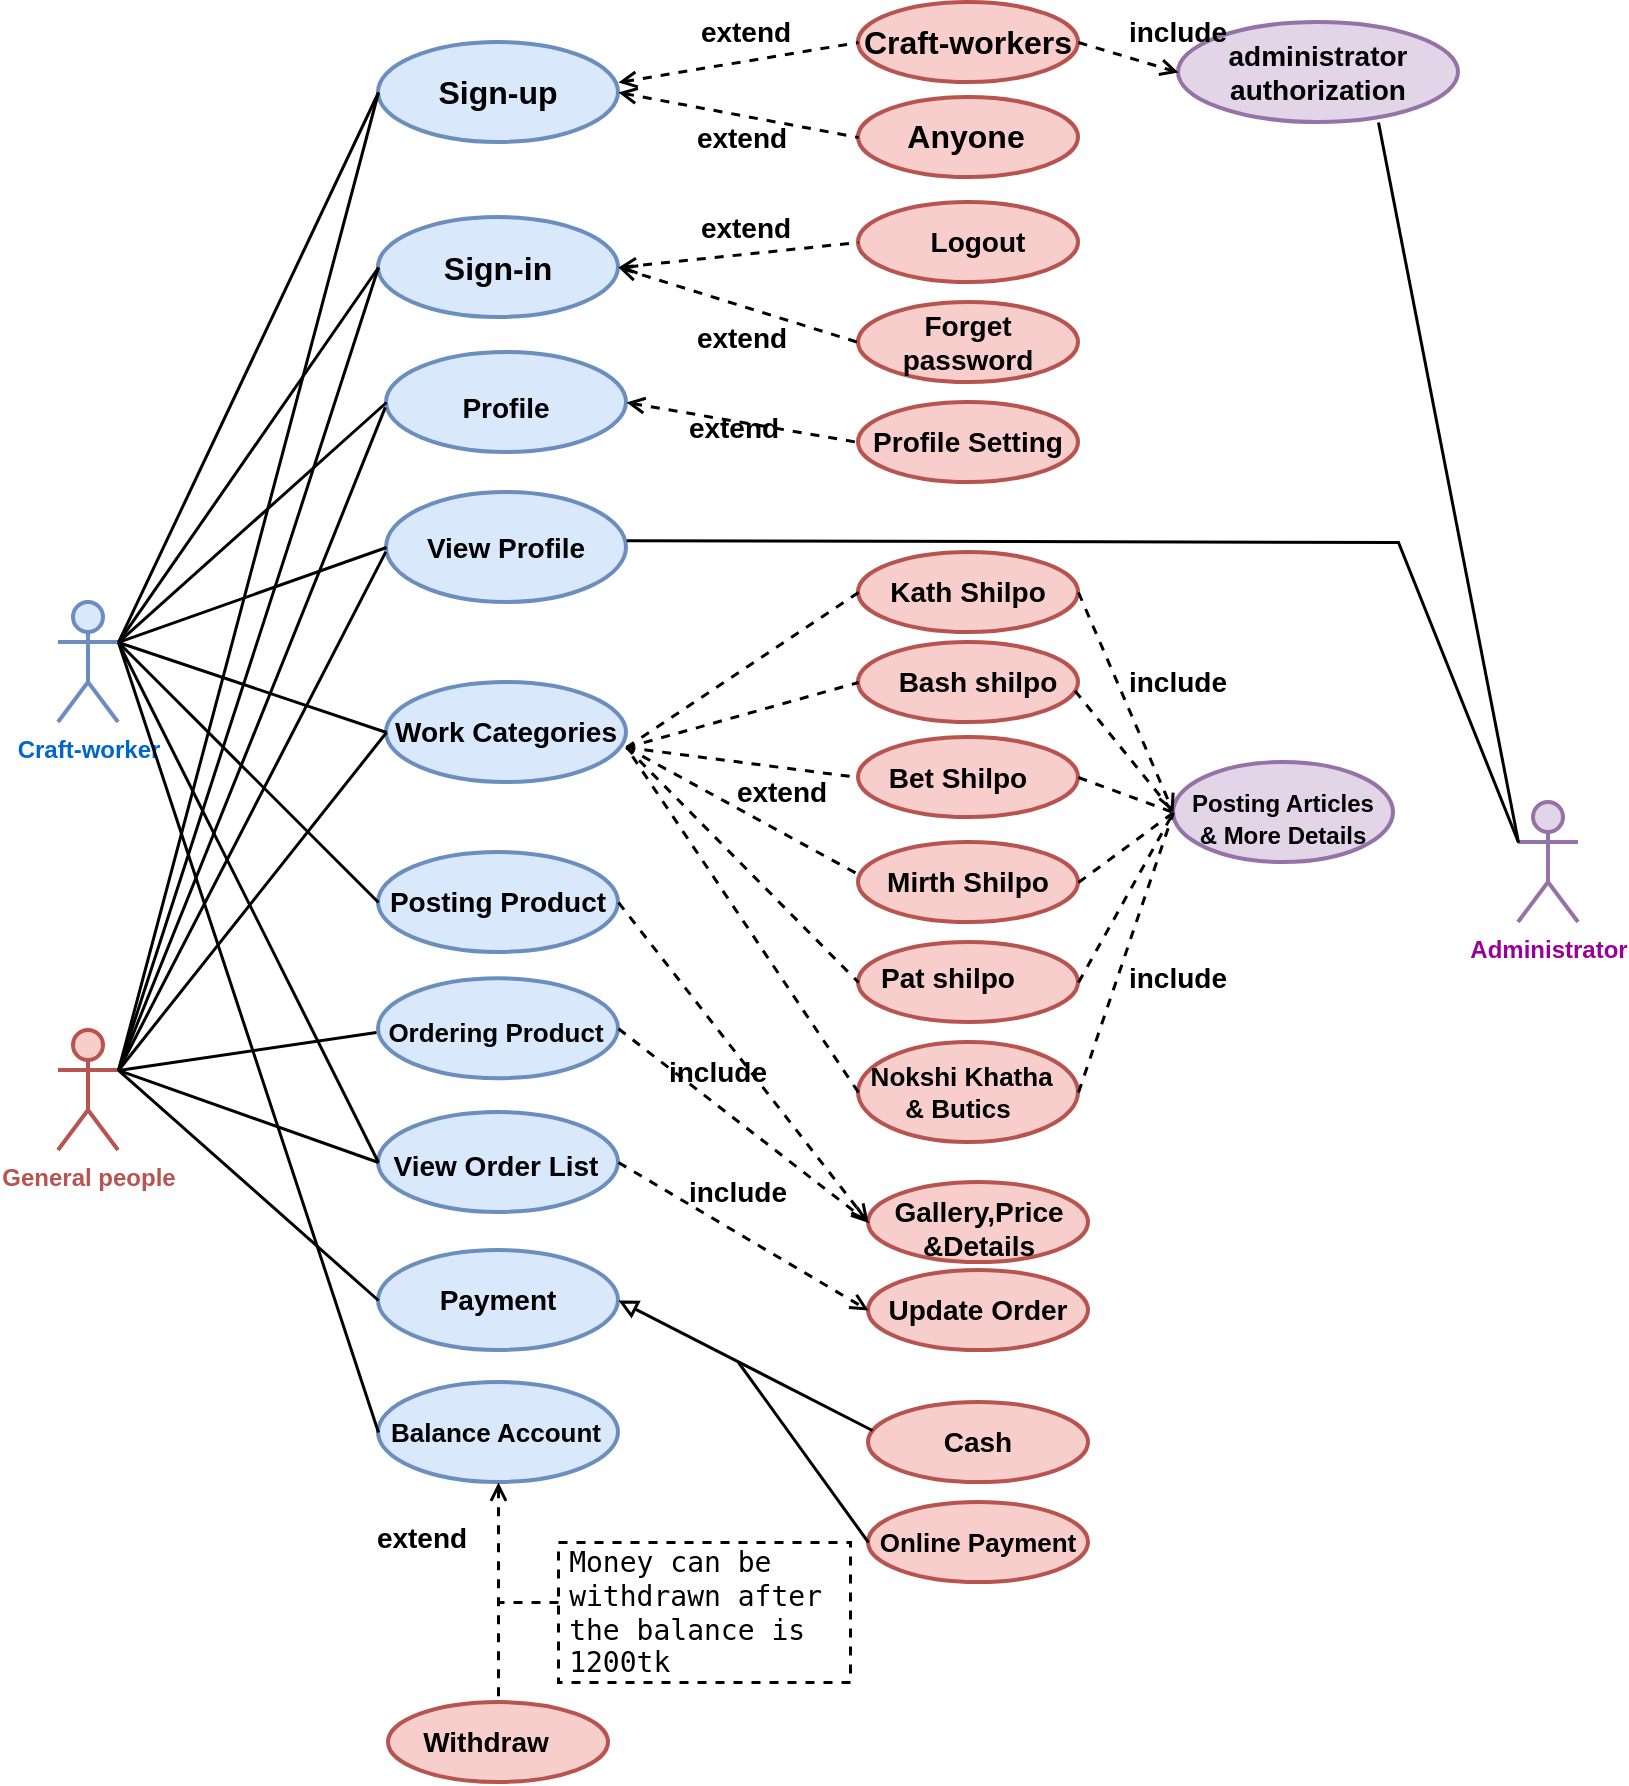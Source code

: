 <mxfile version="17.2.4" type="github">
  <diagram id="C1SeUNUOKZPyod-TcnNW" name="Page-1">
    <mxGraphModel dx="864" dy="523" grid="1" gridSize="10" guides="1" tooltips="1" connect="1" arrows="1" fold="1" page="1" pageScale="1" pageWidth="827" pageHeight="1169" math="0" shadow="0">
      <root>
        <mxCell id="0" />
        <mxCell id="1" parent="0" />
        <mxCell id="6IoVu-vz7xidwQ04EuJD-1" value="&lt;font color=&quot;#0066CC&quot;&gt;&lt;b&gt;Craft-worker&lt;/b&gt;&lt;/font&gt;" style="shape=umlActor;verticalLabelPosition=bottom;verticalAlign=top;html=1;outlineConnect=0;fillColor=#dae8fc;strokeColor=#6c8ebf;strokeWidth=2;" parent="1" vertex="1">
          <mxGeometry x="40" y="340" width="30" height="60" as="geometry" />
        </mxCell>
        <mxCell id="6IoVu-vz7xidwQ04EuJD-2" value="&lt;font color=&quot;#B85450&quot;&gt;&lt;b&gt;General people&lt;/b&gt;&lt;/font&gt;" style="shape=umlActor;verticalLabelPosition=bottom;verticalAlign=top;html=1;outlineConnect=0;fillColor=#f8cecc;strokeColor=#B85450;strokeWidth=2;" parent="1" vertex="1">
          <mxGeometry x="40" y="554" width="30" height="60" as="geometry" />
        </mxCell>
        <mxCell id="6IoVu-vz7xidwQ04EuJD-3" value="&lt;font color=&quot;#990099&quot;&gt;&lt;b&gt;Administrator&lt;/b&gt;&lt;/font&gt;" style="shape=umlActor;verticalLabelPosition=bottom;verticalAlign=top;html=1;outlineConnect=0;fillColor=#e1d5e7;strokeColor=#9673a6;strokeWidth=2;" parent="1" vertex="1">
          <mxGeometry x="770" y="440" width="30" height="60" as="geometry" />
        </mxCell>
        <mxCell id="21wXZtojkiIjRj_W1PwF-1" value="" style="ellipse;whiteSpace=wrap;html=1;fillColor=#dae8fc;strokeColor=#6c8ebf;strokeWidth=2;" parent="1" vertex="1">
          <mxGeometry x="200" y="60" width="120" height="50" as="geometry" />
        </mxCell>
        <mxCell id="21wXZtojkiIjRj_W1PwF-2" value="" style="ellipse;whiteSpace=wrap;html=1;fillColor=#dae8fc;strokeColor=#6c8ebf;strokeWidth=2;" parent="1" vertex="1">
          <mxGeometry x="200" y="147.5" width="120" height="50" as="geometry" />
        </mxCell>
        <mxCell id="21wXZtojkiIjRj_W1PwF-3" value="" style="ellipse;whiteSpace=wrap;html=1;fillColor=#dae8fc;strokeColor=#6c8ebf;strokeWidth=2;" parent="1" vertex="1">
          <mxGeometry x="204" y="215" width="120" height="50" as="geometry" />
        </mxCell>
        <mxCell id="21wXZtojkiIjRj_W1PwF-4" value="" style="ellipse;whiteSpace=wrap;html=1;fillColor=#dae8fc;strokeColor=#6c8ebf;strokeWidth=2;" parent="1" vertex="1">
          <mxGeometry x="204" y="285" width="120" height="55" as="geometry" />
        </mxCell>
        <mxCell id="21wXZtojkiIjRj_W1PwF-5" value="" style="ellipse;whiteSpace=wrap;html=1;fillColor=#dae8fc;strokeColor=#6c8ebf;strokeWidth=2;" parent="1" vertex="1">
          <mxGeometry x="204" y="380" width="120" height="50" as="geometry" />
        </mxCell>
        <mxCell id="grchjJS3_pt_iHH_Tu_R-5" value="&lt;span style=&quot;font-size: 12pt ; font-family: &amp;#34;arial&amp;#34; ; color: rgb(0 , 0 , 0) ; background-color: transparent ; font-weight: 700 ; font-style: normal ; font-variant: normal ; text-decoration: none ; vertical-align: baseline&quot; id=&quot;docs-internal-guid-d9a8eea8-7fff-026f-fb4f-d4f9bcb1c07e&quot;&gt;Sign-up&lt;/span&gt;" style="text;html=1;strokeColor=none;fillColor=none;align=center;verticalAlign=middle;whiteSpace=wrap;rounded=0;fontColor=#B85450;" parent="1" vertex="1">
          <mxGeometry x="220" y="75" width="80" height="20" as="geometry" />
        </mxCell>
        <mxCell id="grchjJS3_pt_iHH_Tu_R-6" value="" style="ellipse;whiteSpace=wrap;html=1;strokeColor=#b85450;strokeWidth=2;fillColor=#f8cecc;" parent="1" vertex="1">
          <mxGeometry x="440" y="40" width="110" height="40" as="geometry" />
        </mxCell>
        <mxCell id="grchjJS3_pt_iHH_Tu_R-7" value="" style="ellipse;whiteSpace=wrap;html=1;strokeColor=#b85450;strokeWidth=2;fillColor=#f8cecc;" parent="1" vertex="1">
          <mxGeometry x="440" y="87.5" width="110" height="40" as="geometry" />
        </mxCell>
        <mxCell id="grchjJS3_pt_iHH_Tu_R-8" value="&lt;span style=&quot;font-size: 12pt ; font-family: &amp;#34;arial&amp;#34; ; color: rgb(0 , 0 , 0) ; background-color: transparent ; font-weight: 700 ; font-style: normal ; font-variant: normal ; text-decoration: none ; vertical-align: baseline&quot; id=&quot;docs-internal-guid-ee5e7e48-7fff-0333-686c-282adb7aed8b&quot;&gt;Craft-workers&lt;/span&gt;" style="text;html=1;strokeColor=none;fillColor=none;align=center;verticalAlign=middle;whiteSpace=wrap;rounded=0;fontColor=#B85450;" parent="1" vertex="1">
          <mxGeometry x="440" y="50" width="110" height="20" as="geometry" />
        </mxCell>
        <mxCell id="grchjJS3_pt_iHH_Tu_R-9" value="&lt;p dir=&quot;ltr&quot; style=&quot;line-height: 1.38 ; margin-left: 36pt ; margin-top: 0pt ; margin-bottom: 0pt&quot; id=&quot;docs-internal-guid-f657e5cc-7fff-a9fc-151d-04bddcebe516&quot;&gt;&lt;span style=&quot;font-size: 12pt ; font-family: &amp;#34;arial&amp;#34; ; color: rgb(0 , 0 , 0) ; background-color: transparent ; font-weight: 700 ; font-style: normal ; font-variant: normal ; text-decoration: none ; vertical-align: baseline&quot;&gt;Anyone&lt;/span&gt;&lt;/p&gt;" style="text;html=1;strokeColor=none;fillColor=none;align=center;verticalAlign=middle;whiteSpace=wrap;rounded=0;fontColor=#B85450;" parent="1" vertex="1">
          <mxGeometry x="440" y="92.5" width="60" height="30" as="geometry" />
        </mxCell>
        <mxCell id="grchjJS3_pt_iHH_Tu_R-10" value="" style="endArrow=none;dashed=1;html=1;rounded=0;fontColor=#B85450;entryX=0;entryY=0.5;entryDx=0;entryDy=0;strokeWidth=1.5;startArrow=open;startFill=0;" parent="1" target="grchjJS3_pt_iHH_Tu_R-8" edge="1">
          <mxGeometry width="50" height="50" relative="1" as="geometry">
            <mxPoint x="320" y="80" as="sourcePoint" />
            <mxPoint x="370" y="30" as="targetPoint" />
          </mxGeometry>
        </mxCell>
        <mxCell id="grchjJS3_pt_iHH_Tu_R-11" value="" style="endArrow=none;dashed=1;html=1;rounded=0;fontColor=#B85450;exitX=1;exitY=0.5;exitDx=0;exitDy=0;strokeWidth=1.5;entryX=0;entryY=0.5;entryDx=0;entryDy=0;startArrow=open;startFill=0;" parent="1" source="21wXZtojkiIjRj_W1PwF-1" target="grchjJS3_pt_iHH_Tu_R-9" edge="1">
          <mxGeometry width="50" height="50" relative="1" as="geometry">
            <mxPoint x="440" y="160" as="sourcePoint" />
            <mxPoint x="490" y="110" as="targetPoint" />
          </mxGeometry>
        </mxCell>
        <mxCell id="grchjJS3_pt_iHH_Tu_R-12" value="" style="ellipse;whiteSpace=wrap;html=1;strokeColor=#9673a6;strokeWidth=2;fillColor=#e1d5e7;" parent="1" vertex="1">
          <mxGeometry x="600" y="50" width="140" height="50" as="geometry" />
        </mxCell>
        <mxCell id="grchjJS3_pt_iHH_Tu_R-14" value="" style="endArrow=open;dashed=1;html=1;rounded=0;fontColor=#B85450;strokeWidth=1.5;entryX=0;entryY=0.5;entryDx=0;entryDy=0;exitX=1;exitY=0.5;exitDx=0;exitDy=0;endFill=0;" parent="1" source="grchjJS3_pt_iHH_Tu_R-8" target="grchjJS3_pt_iHH_Tu_R-12" edge="1">
          <mxGeometry width="50" height="50" relative="1" as="geometry">
            <mxPoint x="470" y="310" as="sourcePoint" />
            <mxPoint x="520" y="260" as="targetPoint" />
          </mxGeometry>
        </mxCell>
        <mxCell id="grchjJS3_pt_iHH_Tu_R-15" value="&lt;font size=&quot;1&quot;&gt;&lt;b style=&quot;font-size: 14px&quot;&gt;extend&lt;/b&gt;&lt;/font&gt;" style="text;html=1;align=center;verticalAlign=middle;whiteSpace=wrap;rounded=0;" parent="1" vertex="1">
          <mxGeometry x="354" y="40" width="60" height="30" as="geometry" />
        </mxCell>
        <mxCell id="grchjJS3_pt_iHH_Tu_R-16" value="&lt;font size=&quot;1&quot;&gt;&lt;b style=&quot;font-size: 14px&quot;&gt;extend&lt;/b&gt;&lt;/font&gt;" style="text;html=1;align=center;verticalAlign=middle;whiteSpace=wrap;rounded=0;" parent="1" vertex="1">
          <mxGeometry x="350" y="95" width="64" height="25" as="geometry" />
        </mxCell>
        <mxCell id="grchjJS3_pt_iHH_Tu_R-17" value="&lt;b&gt;administrator authorization&lt;/b&gt;" style="text;html=1;strokeColor=none;fillColor=none;align=center;verticalAlign=middle;whiteSpace=wrap;rounded=0;fontSize=14;fontColor=#000000;" parent="1" vertex="1">
          <mxGeometry x="610" y="50" width="120" height="50" as="geometry" />
        </mxCell>
        <mxCell id="grchjJS3_pt_iHH_Tu_R-18" value="" style="ellipse;whiteSpace=wrap;html=1;strokeColor=#b85450;strokeWidth=2;fillColor=#f8cecc;" parent="1" vertex="1">
          <mxGeometry x="440" y="140" width="110" height="40" as="geometry" />
        </mxCell>
        <mxCell id="grchjJS3_pt_iHH_Tu_R-19" value="" style="ellipse;whiteSpace=wrap;html=1;strokeColor=#b85450;strokeWidth=2;fillColor=#f8cecc;" parent="1" vertex="1">
          <mxGeometry x="440" y="190" width="110" height="40" as="geometry" />
        </mxCell>
        <mxCell id="grchjJS3_pt_iHH_Tu_R-20" value="" style="endArrow=none;dashed=1;html=1;rounded=0;fontSize=14;fontColor=#000000;strokeWidth=1.5;entryX=0;entryY=0.5;entryDx=0;entryDy=0;exitX=1;exitY=0.5;exitDx=0;exitDy=0;startArrow=open;startFill=0;" parent="1" source="21wXZtojkiIjRj_W1PwF-2" target="grchjJS3_pt_iHH_Tu_R-18" edge="1">
          <mxGeometry width="50" height="50" relative="1" as="geometry">
            <mxPoint x="460" y="300" as="sourcePoint" />
            <mxPoint x="510" y="250" as="targetPoint" />
          </mxGeometry>
        </mxCell>
        <mxCell id="grchjJS3_pt_iHH_Tu_R-21" value="" style="endArrow=none;dashed=1;html=1;rounded=0;fontSize=14;fontColor=#000000;strokeWidth=1.5;entryX=0;entryY=0.5;entryDx=0;entryDy=0;exitX=1;exitY=0.5;exitDx=0;exitDy=0;startArrow=open;startFill=0;" parent="1" source="21wXZtojkiIjRj_W1PwF-2" target="grchjJS3_pt_iHH_Tu_R-19" edge="1">
          <mxGeometry width="50" height="50" relative="1" as="geometry">
            <mxPoint x="460" y="300" as="sourcePoint" />
            <mxPoint x="510" y="250" as="targetPoint" />
          </mxGeometry>
        </mxCell>
        <mxCell id="grchjJS3_pt_iHH_Tu_R-22" value="&lt;font size=&quot;1&quot;&gt;&lt;b style=&quot;font-size: 14px&quot;&gt;extend&lt;/b&gt;&lt;/font&gt;" style="text;html=1;align=center;verticalAlign=middle;whiteSpace=wrap;rounded=0;" parent="1" vertex="1">
          <mxGeometry x="370" y="422.5" width="64" height="25" as="geometry" />
        </mxCell>
        <mxCell id="grchjJS3_pt_iHH_Tu_R-24" value="&lt;b&gt;Logout&lt;/b&gt;" style="text;html=1;strokeColor=none;fillColor=none;align=center;verticalAlign=middle;whiteSpace=wrap;rounded=0;fontSize=14;fontColor=#000000;" parent="1" vertex="1">
          <mxGeometry x="470" y="145" width="60" height="30" as="geometry" />
        </mxCell>
        <mxCell id="grchjJS3_pt_iHH_Tu_R-25" value="&lt;b&gt;Forget password&lt;/b&gt;" style="text;html=1;strokeColor=none;fillColor=none;align=center;verticalAlign=middle;whiteSpace=wrap;rounded=0;fontSize=14;fontColor=#000000;" parent="1" vertex="1">
          <mxGeometry x="465" y="195" width="60" height="30" as="geometry" />
        </mxCell>
        <mxCell id="grchjJS3_pt_iHH_Tu_R-28" value="&lt;div&gt;&lt;span style=&quot;font-size: 12pt ; font-family: &amp;#34;arial&amp;#34; ; color: rgb(0 , 0 , 0) ; background-color: transparent ; font-weight: 700 ; font-style: normal ; font-variant: normal ; text-decoration: none ; vertical-align: baseline&quot; id=&quot;docs-internal-guid-d9a8eea8-7fff-026f-fb4f-d4f9bcb1c07e&quot;&gt;Sign-in&lt;/span&gt;&lt;/div&gt;" style="text;html=1;strokeColor=none;fillColor=none;align=center;verticalAlign=middle;whiteSpace=wrap;rounded=0;fontColor=#B85450;" parent="1" vertex="1">
          <mxGeometry x="220" y="162.5" width="80" height="20" as="geometry" />
        </mxCell>
        <mxCell id="grchjJS3_pt_iHH_Tu_R-29" value="&lt;b&gt;include&lt;/b&gt;" style="text;html=1;strokeColor=none;fillColor=none;align=center;verticalAlign=middle;whiteSpace=wrap;rounded=0;fontSize=14;fontColor=#000000;" parent="1" vertex="1">
          <mxGeometry x="570" y="40" width="60" height="30" as="geometry" />
        </mxCell>
        <mxCell id="grchjJS3_pt_iHH_Tu_R-34" value="&lt;b&gt;Profile&lt;/b&gt;" style="text;html=1;strokeColor=none;fillColor=none;align=center;verticalAlign=middle;whiteSpace=wrap;rounded=0;fontSize=14;fontColor=#000000;" parent="1" vertex="1">
          <mxGeometry x="234" y="227.5" width="60" height="30" as="geometry" />
        </mxCell>
        <mxCell id="grchjJS3_pt_iHH_Tu_R-35" value="" style="ellipse;whiteSpace=wrap;html=1;strokeColor=#b85450;strokeWidth=2;fillColor=#f8cecc;" parent="1" vertex="1">
          <mxGeometry x="440" y="240" width="110" height="40" as="geometry" />
        </mxCell>
        <mxCell id="grchjJS3_pt_iHH_Tu_R-36" value="" style="endArrow=none;dashed=1;html=1;rounded=0;fontSize=14;fontColor=#000000;strokeWidth=1.5;entryX=0;entryY=0.5;entryDx=0;entryDy=0;exitX=1;exitY=0.5;exitDx=0;exitDy=0;startArrow=open;startFill=0;" parent="1" source="21wXZtojkiIjRj_W1PwF-3" target="grchjJS3_pt_iHH_Tu_R-35" edge="1">
          <mxGeometry width="50" height="50" relative="1" as="geometry">
            <mxPoint x="210" y="150" as="sourcePoint" />
            <mxPoint x="260" y="100" as="targetPoint" />
          </mxGeometry>
        </mxCell>
        <mxCell id="grchjJS3_pt_iHH_Tu_R-37" value="&lt;b&gt;Profile Setting&lt;/b&gt;" style="text;html=1;strokeColor=none;fillColor=none;align=center;verticalAlign=middle;whiteSpace=wrap;rounded=0;fontSize=14;fontColor=#000000;" parent="1" vertex="1">
          <mxGeometry x="445" y="245" width="100" height="30" as="geometry" />
        </mxCell>
        <mxCell id="grchjJS3_pt_iHH_Tu_R-38" value="&lt;font size=&quot;1&quot;&gt;&lt;b style=&quot;font-size: 14px&quot;&gt;extend&lt;/b&gt;&lt;/font&gt;" style="text;html=1;align=center;verticalAlign=middle;whiteSpace=wrap;rounded=0;" parent="1" vertex="1">
          <mxGeometry x="346" y="240" width="64" height="25" as="geometry" />
        </mxCell>
        <mxCell id="grchjJS3_pt_iHH_Tu_R-44" value="&lt;b&gt;View Profile&lt;/b&gt;" style="text;html=1;strokeColor=none;fillColor=none;align=center;verticalAlign=middle;whiteSpace=wrap;rounded=0;fontSize=14;fontColor=#000000;" parent="1" vertex="1">
          <mxGeometry x="209" y="302.5" width="110" height="20" as="geometry" />
        </mxCell>
        <mxCell id="grchjJS3_pt_iHH_Tu_R-48" value="&lt;b&gt;Work &lt;span style=&quot;font-family: &amp;#34;arial&amp;#34; ; color: rgb(0 , 0 , 0) ; background-color: transparent ; font-style: normal ; font-variant: normal ; text-decoration: none ; vertical-align: baseline&quot; id=&quot;docs-internal-guid-b7d664e6-7fff-4944-9143-4917c589e76c&quot;&gt;Categories&lt;/span&gt;&lt;/b&gt;" style="text;html=1;strokeColor=none;fillColor=none;align=center;verticalAlign=middle;whiteSpace=wrap;rounded=0;fontSize=14;fontColor=#000000;" parent="1" vertex="1">
          <mxGeometry x="204" y="390" width="120" height="30" as="geometry" />
        </mxCell>
        <mxCell id="grchjJS3_pt_iHH_Tu_R-51" value="" style="ellipse;whiteSpace=wrap;html=1;strokeColor=#b85450;strokeWidth=2;fillColor=#f8cecc;" parent="1" vertex="1">
          <mxGeometry x="440" y="360" width="110" height="40" as="geometry" />
        </mxCell>
        <mxCell id="grchjJS3_pt_iHH_Tu_R-52" value="" style="ellipse;whiteSpace=wrap;html=1;strokeColor=#b85450;strokeWidth=2;fillColor=#f8cecc;" parent="1" vertex="1">
          <mxGeometry x="440" y="315" width="110" height="40" as="geometry" />
        </mxCell>
        <mxCell id="grchjJS3_pt_iHH_Tu_R-54" value="" style="ellipse;whiteSpace=wrap;html=1;strokeColor=#b85450;strokeWidth=2;fillColor=#f8cecc;" parent="1" vertex="1">
          <mxGeometry x="440" y="407.5" width="110" height="40" as="geometry" />
        </mxCell>
        <mxCell id="grchjJS3_pt_iHH_Tu_R-55" value="" style="ellipse;whiteSpace=wrap;html=1;strokeColor=#b85450;strokeWidth=2;fillColor=#f8cecc;" parent="1" vertex="1">
          <mxGeometry x="440" y="460" width="110" height="40" as="geometry" />
        </mxCell>
        <mxCell id="grchjJS3_pt_iHH_Tu_R-56" value="" style="ellipse;whiteSpace=wrap;html=1;strokeColor=#b85450;strokeWidth=2;fillColor=#f8cecc;" parent="1" vertex="1">
          <mxGeometry x="440" y="510" width="110" height="40" as="geometry" />
        </mxCell>
        <mxCell id="29DSbf79sJnoU8SOsV-l-2" value="" style="endArrow=none;dashed=1;html=1;rounded=0;entryX=0;entryY=0.5;entryDx=0;entryDy=0;exitX=1;exitY=0.75;exitDx=0;exitDy=0;strokeWidth=1.5;" parent="1" source="grchjJS3_pt_iHH_Tu_R-48" target="grchjJS3_pt_iHH_Tu_R-52" edge="1">
          <mxGeometry width="50" height="50" relative="1" as="geometry">
            <mxPoint x="340" y="560" as="sourcePoint" />
            <mxPoint x="390" y="510" as="targetPoint" />
          </mxGeometry>
        </mxCell>
        <mxCell id="29DSbf79sJnoU8SOsV-l-3" value="" style="endArrow=none;dashed=1;html=1;rounded=0;entryX=0;entryY=0.5;entryDx=0;entryDy=0;exitX=1;exitY=0.75;exitDx=0;exitDy=0;strokeWidth=1.5;" parent="1" source="grchjJS3_pt_iHH_Tu_R-48" target="grchjJS3_pt_iHH_Tu_R-51" edge="1">
          <mxGeometry width="50" height="50" relative="1" as="geometry">
            <mxPoint x="340" y="560" as="sourcePoint" />
            <mxPoint x="390" y="510" as="targetPoint" />
          </mxGeometry>
        </mxCell>
        <mxCell id="29DSbf79sJnoU8SOsV-l-4" value="" style="endArrow=none;dashed=1;html=1;rounded=0;entryX=0;entryY=0.5;entryDx=0;entryDy=0;exitX=1;exitY=0.75;exitDx=0;exitDy=0;strokeWidth=1.5;" parent="1" source="grchjJS3_pt_iHH_Tu_R-48" target="grchjJS3_pt_iHH_Tu_R-54" edge="1">
          <mxGeometry width="50" height="50" relative="1" as="geometry">
            <mxPoint x="320" y="430" as="sourcePoint" />
            <mxPoint x="390" y="510" as="targetPoint" />
          </mxGeometry>
        </mxCell>
        <mxCell id="29DSbf79sJnoU8SOsV-l-5" value="" style="endArrow=none;dashed=1;html=1;rounded=0;entryX=0;entryY=0.4;entryDx=0;entryDy=0;entryPerimeter=0;exitX=1;exitY=0.75;exitDx=0;exitDy=0;strokeWidth=1.5;" parent="1" source="grchjJS3_pt_iHH_Tu_R-48" target="grchjJS3_pt_iHH_Tu_R-55" edge="1">
          <mxGeometry width="50" height="50" relative="1" as="geometry">
            <mxPoint x="340" y="560" as="sourcePoint" />
            <mxPoint x="390" y="510" as="targetPoint" />
          </mxGeometry>
        </mxCell>
        <mxCell id="29DSbf79sJnoU8SOsV-l-6" value="" style="endArrow=none;dashed=1;html=1;rounded=0;exitX=1;exitY=0.75;exitDx=0;exitDy=0;entryX=0;entryY=0.5;entryDx=0;entryDy=0;strokeWidth=1.5;" parent="1" source="grchjJS3_pt_iHH_Tu_R-48" target="grchjJS3_pt_iHH_Tu_R-56" edge="1">
          <mxGeometry width="50" height="50" relative="1" as="geometry">
            <mxPoint x="330" y="570" as="sourcePoint" />
            <mxPoint x="380" y="520" as="targetPoint" />
          </mxGeometry>
        </mxCell>
        <mxCell id="29DSbf79sJnoU8SOsV-l-7" value="" style="ellipse;whiteSpace=wrap;html=1;strokeColor=#b85450;strokeWidth=2;fillColor=#f8cecc;" parent="1" vertex="1">
          <mxGeometry x="440" y="560" width="110" height="50" as="geometry" />
        </mxCell>
        <mxCell id="29DSbf79sJnoU8SOsV-l-8" value="" style="endArrow=none;dashed=1;html=1;rounded=0;exitX=0;exitY=0.5;exitDx=0;exitDy=0;entryX=1;entryY=0.75;entryDx=0;entryDy=0;strokeWidth=1.5;" parent="1" source="29DSbf79sJnoU8SOsV-l-7" target="grchjJS3_pt_iHH_Tu_R-48" edge="1">
          <mxGeometry width="50" height="50" relative="1" as="geometry">
            <mxPoint x="450" y="610" as="sourcePoint" />
            <mxPoint x="290" y="500" as="targetPoint" />
          </mxGeometry>
        </mxCell>
        <mxCell id="ZkMdfGaGYWbonD-F4Da_-1" value="&lt;font style=&quot;font-size: 14px&quot;&gt;&lt;span style=&quot;font-family: &amp;#34;arial&amp;#34; ; color: rgb(0 , 0 , 0) ; background-color: transparent ; font-weight: 700 ; font-style: normal ; font-variant: normal ; text-decoration: none ; vertical-align: baseline&quot; id=&quot;docs-internal-guid-06c5607c-7fff-e027-40bc-780a48625a0f&quot;&gt;Kath Shilpo&lt;/span&gt;&lt;/font&gt;" style="text;html=1;strokeColor=none;fillColor=none;align=center;verticalAlign=middle;whiteSpace=wrap;rounded=0;" parent="1" vertex="1">
          <mxGeometry x="445" y="330" width="100" height="10" as="geometry" />
        </mxCell>
        <mxCell id="ZkMdfGaGYWbonD-F4Da_-2" value="&lt;font style=&quot;font-size: 14px&quot;&gt;&lt;span style=&quot;font-family: &amp;#34;arial&amp;#34; ; color: rgb(0 , 0 , 0) ; background-color: transparent ; font-weight: 700 ; font-style: normal ; font-variant: normal ; text-decoration: none ; vertical-align: baseline&quot; id=&quot;docs-internal-guid-e4ca065d-7fff-76d1-59c0-c70cfacae03e&quot;&gt;Bash shilpo&lt;/span&gt;&lt;/font&gt;" style="text;html=1;strokeColor=none;fillColor=none;align=center;verticalAlign=middle;whiteSpace=wrap;rounded=0;fontSize=14;" parent="1" vertex="1">
          <mxGeometry x="450" y="370" width="100" height="20" as="geometry" />
        </mxCell>
        <mxCell id="ZkMdfGaGYWbonD-F4Da_-4" value="&lt;font style=&quot;font-size: 14px&quot;&gt;&lt;span style=&quot;font-family: &amp;#34;arial&amp;#34; ; color: rgb(0 , 0 , 0) ; background-color: transparent ; font-weight: 700 ; font-style: normal ; font-variant: normal ; text-decoration: none ; vertical-align: baseline&quot; id=&quot;docs-internal-guid-c5cb1a11-7fff-92f5-c12f-03132aebc5e7&quot;&gt;Bet Shilpo&lt;/span&gt;&lt;/font&gt;" style="text;html=1;strokeColor=none;fillColor=none;align=center;verticalAlign=middle;whiteSpace=wrap;rounded=0;fontSize=14;" parent="1" vertex="1">
          <mxGeometry x="445" y="420" width="90" height="15" as="geometry" />
        </mxCell>
        <mxCell id="ZkMdfGaGYWbonD-F4Da_-6" value="&lt;font style=&quot;font-size: 14px&quot;&gt;&lt;span style=&quot;font-family: &amp;#34;arial&amp;#34; ; color: rgb(0 , 0 , 0) ; background-color: transparent ; font-weight: 700 ; font-style: normal ; font-variant: normal ; text-decoration: none ; vertical-align: baseline&quot; id=&quot;docs-internal-guid-1e54c604-7fff-bb8c-8ced-753b6cb01f62&quot;&gt;Mirth Shilpo &lt;/span&gt;&lt;/font&gt;" style="text;html=1;strokeColor=none;fillColor=none;align=center;verticalAlign=middle;whiteSpace=wrap;rounded=0;fontSize=14;" parent="1" vertex="1">
          <mxGeometry x="445" y="465" width="100" height="30" as="geometry" />
        </mxCell>
        <mxCell id="ZkMdfGaGYWbonD-F4Da_-7" value="&lt;font style=&quot;font-size: 14px&quot;&gt;&lt;span style=&quot;font-family: &amp;#34;arial&amp;#34; ; color: rgb(0 , 0 , 0) ; background-color: transparent ; font-weight: 700 ; font-style: normal ; font-variant: normal ; text-decoration: none ; vertical-align: baseline&quot; id=&quot;docs-internal-guid-70e00efe-7fff-971b-4688-516f0cfce340&quot;&gt;Pat shilpo&lt;/span&gt;&lt;/font&gt;" style="text;html=1;strokeColor=none;fillColor=none;align=center;verticalAlign=middle;whiteSpace=wrap;rounded=0;fontSize=14;" parent="1" vertex="1">
          <mxGeometry x="445" y="515" width="80" height="25" as="geometry" />
        </mxCell>
        <mxCell id="ZkMdfGaGYWbonD-F4Da_-8" value="&lt;div style=&quot;font-size: 13px&quot;&gt;&lt;font style=&quot;font-size: 13px&quot;&gt;&lt;span style=&quot;font-family: &amp;#34;arial&amp;#34; ; color: rgb(0 , 0 , 0) ; background-color: transparent ; font-weight: 700 ; font-style: normal ; font-variant: normal ; text-decoration: none ; vertical-align: baseline&quot; id=&quot;docs-internal-guid-2d838bbb-7fff-4a7c-e926-a074e1afc192&quot;&gt;&amp;nbsp;Nokshi Khatha &lt;br&gt;&lt;/span&gt;&lt;/font&gt;&lt;/div&gt;&lt;div style=&quot;font-size: 13px&quot;&gt;&lt;font style=&quot;font-size: 13px&quot;&gt;&lt;span style=&quot;font-family: &amp;#34;arial&amp;#34; ; color: rgb(0 , 0 , 0) ; background-color: transparent ; font-weight: 700 ; font-style: normal ; font-variant: normal ; text-decoration: none ; vertical-align: baseline&quot; id=&quot;docs-internal-guid-2d838bbb-7fff-4a7c-e926-a074e1afc192&quot;&gt;&amp;amp; Butics&lt;/span&gt;&lt;/font&gt;&lt;/div&gt;" style="text;html=1;strokeColor=none;fillColor=none;align=center;verticalAlign=middle;whiteSpace=wrap;rounded=0;fontSize=14;" parent="1" vertex="1">
          <mxGeometry x="435" y="570" width="110" height="30" as="geometry" />
        </mxCell>
        <mxCell id="ZkMdfGaGYWbonD-F4Da_-13" value="" style="ellipse;whiteSpace=wrap;html=1;strokeColor=#9673a6;strokeWidth=2;fillColor=#e1d5e7;" parent="1" vertex="1">
          <mxGeometry x="597.5" y="420" width="110" height="50" as="geometry" />
        </mxCell>
        <mxCell id="ZkMdfGaGYWbonD-F4Da_-14" value="" style="endArrow=open;dashed=1;html=1;rounded=0;fontSize=13;entryX=0;entryY=0.5;entryDx=0;entryDy=0;exitX=1;exitY=0.5;exitDx=0;exitDy=0;strokeWidth=1.5;endFill=0;" parent="1" source="grchjJS3_pt_iHH_Tu_R-52" target="ZkMdfGaGYWbonD-F4Da_-13" edge="1">
          <mxGeometry width="50" height="50" relative="1" as="geometry">
            <mxPoint x="570" y="530" as="sourcePoint" />
            <mxPoint x="620" y="480" as="targetPoint" />
          </mxGeometry>
        </mxCell>
        <mxCell id="ZkMdfGaGYWbonD-F4Da_-15" value="" style="endArrow=none;dashed=1;html=1;rounded=0;fontSize=13;entryX=0;entryY=0.5;entryDx=0;entryDy=0;exitX=0.984;exitY=0.604;exitDx=0;exitDy=0;exitPerimeter=0;strokeWidth=1.5;" parent="1" source="grchjJS3_pt_iHH_Tu_R-51" target="ZkMdfGaGYWbonD-F4Da_-13" edge="1">
          <mxGeometry width="50" height="50" relative="1" as="geometry">
            <mxPoint x="570" y="530" as="sourcePoint" />
            <mxPoint x="620" y="480" as="targetPoint" />
          </mxGeometry>
        </mxCell>
        <mxCell id="ZkMdfGaGYWbonD-F4Da_-16" value="" style="endArrow=none;dashed=1;html=1;rounded=0;fontSize=13;exitX=1;exitY=0.5;exitDx=0;exitDy=0;entryX=0;entryY=0.5;entryDx=0;entryDy=0;strokeWidth=1.5;" parent="1" source="grchjJS3_pt_iHH_Tu_R-54" target="ZkMdfGaGYWbonD-F4Da_-13" edge="1">
          <mxGeometry width="50" height="50" relative="1" as="geometry">
            <mxPoint x="570" y="530" as="sourcePoint" />
            <mxPoint x="620" y="480" as="targetPoint" />
          </mxGeometry>
        </mxCell>
        <mxCell id="ZkMdfGaGYWbonD-F4Da_-17" value="" style="endArrow=none;dashed=1;html=1;rounded=0;fontSize=13;exitX=1;exitY=0.5;exitDx=0;exitDy=0;entryX=0;entryY=0.5;entryDx=0;entryDy=0;strokeWidth=1.5;" parent="1" source="grchjJS3_pt_iHH_Tu_R-55" target="ZkMdfGaGYWbonD-F4Da_-13" edge="1">
          <mxGeometry width="50" height="50" relative="1" as="geometry">
            <mxPoint x="580" y="550" as="sourcePoint" />
            <mxPoint x="620" y="480" as="targetPoint" />
          </mxGeometry>
        </mxCell>
        <mxCell id="ZkMdfGaGYWbonD-F4Da_-18" value="" style="endArrow=none;dashed=1;html=1;rounded=0;fontSize=13;exitX=1;exitY=0.5;exitDx=0;exitDy=0;entryX=0;entryY=0.5;entryDx=0;entryDy=0;strokeWidth=1.5;" parent="1" source="grchjJS3_pt_iHH_Tu_R-56" target="ZkMdfGaGYWbonD-F4Da_-13" edge="1">
          <mxGeometry width="50" height="50" relative="1" as="geometry">
            <mxPoint x="570" y="600" as="sourcePoint" />
            <mxPoint x="620" y="550" as="targetPoint" />
          </mxGeometry>
        </mxCell>
        <mxCell id="ZkMdfGaGYWbonD-F4Da_-19" value="" style="endArrow=none;dashed=1;html=1;rounded=0;fontSize=13;exitX=1;exitY=0.5;exitDx=0;exitDy=0;entryX=0;entryY=0.5;entryDx=0;entryDy=0;strokeWidth=1.5;" parent="1" source="29DSbf79sJnoU8SOsV-l-7" target="ZkMdfGaGYWbonD-F4Da_-13" edge="1">
          <mxGeometry width="50" height="50" relative="1" as="geometry">
            <mxPoint x="570" y="600" as="sourcePoint" />
            <mxPoint x="620" y="550" as="targetPoint" />
          </mxGeometry>
        </mxCell>
        <mxCell id="ZkMdfGaGYWbonD-F4Da_-20" value="&lt;div&gt;&lt;font style=&quot;font-size: 12px&quot;&gt;&lt;b&gt;Posting Articles &lt;br&gt;&lt;/b&gt;&lt;/font&gt;&lt;/div&gt;&lt;div&gt;&lt;font style=&quot;font-size: 12px&quot;&gt;&lt;b&gt;&amp;amp; More Details&lt;/b&gt;&lt;/font&gt;&lt;/div&gt;" style="text;html=1;strokeColor=none;fillColor=none;align=center;verticalAlign=middle;whiteSpace=wrap;rounded=0;fontSize=13;" parent="1" vertex="1">
          <mxGeometry x="605" y="435" width="95" height="26.25" as="geometry" />
        </mxCell>
        <mxCell id="ZkMdfGaGYWbonD-F4Da_-21" value="&lt;b&gt;include&lt;/b&gt;" style="text;html=1;strokeColor=none;fillColor=none;align=center;verticalAlign=middle;whiteSpace=wrap;rounded=0;fontSize=14;fontColor=#000000;" parent="1" vertex="1">
          <mxGeometry x="570" y="365" width="60" height="30" as="geometry" />
        </mxCell>
        <mxCell id="ZkMdfGaGYWbonD-F4Da_-22" value="&lt;b&gt;include&lt;/b&gt;" style="text;html=1;strokeColor=none;fillColor=none;align=center;verticalAlign=middle;whiteSpace=wrap;rounded=0;fontSize=14;fontColor=#000000;" parent="1" vertex="1">
          <mxGeometry x="570" y="512.5" width="60" height="30" as="geometry" />
        </mxCell>
        <mxCell id="ZkMdfGaGYWbonD-F4Da_-23" value="" style="ellipse;whiteSpace=wrap;html=1;fillColor=#dae8fc;strokeColor=#6c8ebf;strokeWidth=2;" parent="1" vertex="1">
          <mxGeometry x="200" y="465" width="120" height="50" as="geometry" />
        </mxCell>
        <mxCell id="ZkMdfGaGYWbonD-F4Da_-24" value="" style="ellipse;whiteSpace=wrap;html=1;fillColor=#dae8fc;strokeColor=#6c8ebf;strokeWidth=2;" parent="1" vertex="1">
          <mxGeometry x="200" y="528.13" width="120" height="50" as="geometry" />
        </mxCell>
        <mxCell id="ZkMdfGaGYWbonD-F4Da_-25" value="" style="ellipse;whiteSpace=wrap;html=1;fillColor=#dae8fc;strokeColor=#6c8ebf;strokeWidth=2;" parent="1" vertex="1">
          <mxGeometry x="200" y="595" width="120" height="50" as="geometry" />
        </mxCell>
        <mxCell id="ZkMdfGaGYWbonD-F4Da_-26" value="" style="ellipse;whiteSpace=wrap;html=1;fillColor=#dae8fc;strokeColor=#6c8ebf;strokeWidth=2;" parent="1" vertex="1">
          <mxGeometry x="200" y="664" width="120" height="50" as="geometry" />
        </mxCell>
        <mxCell id="ZkMdfGaGYWbonD-F4Da_-27" value="&lt;font size=&quot;1&quot;&gt;&lt;b style=&quot;font-size: 14px&quot;&gt;Posting Product&lt;/b&gt;&lt;/font&gt;" style="text;html=1;strokeColor=none;fillColor=none;align=center;verticalAlign=middle;whiteSpace=wrap;rounded=0;fontSize=12;" parent="1" vertex="1">
          <mxGeometry x="204" y="472" width="112" height="36" as="geometry" />
        </mxCell>
        <mxCell id="ZkMdfGaGYWbonD-F4Da_-34" value="" style="ellipse;whiteSpace=wrap;html=1;strokeColor=#b85450;strokeWidth=2;fillColor=#f8cecc;" parent="1" vertex="1">
          <mxGeometry x="445" y="630" width="110" height="40" as="geometry" />
        </mxCell>
        <mxCell id="ZkMdfGaGYWbonD-F4Da_-35" value="&lt;div&gt;&lt;b&gt;Gallery,Price&lt;/b&gt;&lt;/div&gt;&lt;div&gt;&lt;b&gt;&amp;amp;Details&lt;/b&gt;&lt;/div&gt;" style="text;html=1;strokeColor=none;fillColor=none;align=center;verticalAlign=middle;whiteSpace=wrap;rounded=0;fontSize=14;" parent="1" vertex="1">
          <mxGeometry x="462.5" y="642.13" width="75" height="21.87" as="geometry" />
        </mxCell>
        <mxCell id="ZkMdfGaGYWbonD-F4Da_-36" value="" style="endArrow=open;dashed=1;html=1;rounded=0;fontSize=14;strokeWidth=1.5;entryX=0;entryY=0.5;entryDx=0;entryDy=0;exitX=1;exitY=0.5;exitDx=0;exitDy=0;endFill=0;" parent="1" source="ZkMdfGaGYWbonD-F4Da_-23" target="ZkMdfGaGYWbonD-F4Da_-34" edge="1">
          <mxGeometry width="50" height="50" relative="1" as="geometry">
            <mxPoint x="384" y="695" as="sourcePoint" />
            <mxPoint x="434" y="645" as="targetPoint" />
          </mxGeometry>
        </mxCell>
        <mxCell id="ZkMdfGaGYWbonD-F4Da_-38" value="&lt;font size=&quot;1&quot;&gt;&lt;b style=&quot;font-size: 14px&quot;&gt;extend&lt;/b&gt;&lt;/font&gt;" style="text;html=1;align=center;verticalAlign=middle;whiteSpace=wrap;rounded=0;" parent="1" vertex="1">
          <mxGeometry x="190" y="795" width="64" height="25" as="geometry" />
        </mxCell>
        <mxCell id="ZkMdfGaGYWbonD-F4Da_-39" value="&lt;b&gt;include&lt;/b&gt;" style="text;html=1;strokeColor=none;fillColor=none;align=center;verticalAlign=middle;whiteSpace=wrap;rounded=0;fontSize=14;fontColor=#000000;" parent="1" vertex="1">
          <mxGeometry x="340" y="560" width="60" height="30" as="geometry" />
        </mxCell>
        <mxCell id="ZkMdfGaGYWbonD-F4Da_-40" value="&lt;font style=&quot;font-size: 13px&quot;&gt;&lt;b&gt;Ordering Product&lt;/b&gt;&lt;/font&gt;" style="text;html=1;strokeColor=none;fillColor=none;align=center;verticalAlign=middle;whiteSpace=wrap;rounded=0;fontSize=12;" parent="1" vertex="1">
          <mxGeometry x="199" y="540" width="120" height="30" as="geometry" />
        </mxCell>
        <mxCell id="ZkMdfGaGYWbonD-F4Da_-42" value="" style="endArrow=openThin;dashed=1;html=1;rounded=0;fontSize=13;strokeWidth=1.5;exitX=1;exitY=0.5;exitDx=0;exitDy=0;entryX=0;entryY=0.5;entryDx=0;entryDy=0;endFill=0;" parent="1" source="ZkMdfGaGYWbonD-F4Da_-24" target="ZkMdfGaGYWbonD-F4Da_-34" edge="1">
          <mxGeometry width="50" height="50" relative="1" as="geometry">
            <mxPoint x="400" y="620" as="sourcePoint" />
            <mxPoint x="450" y="570" as="targetPoint" />
          </mxGeometry>
        </mxCell>
        <mxCell id="ZkMdfGaGYWbonD-F4Da_-43" value="" style="ellipse;whiteSpace=wrap;html=1;strokeColor=#b85450;strokeWidth=2;fillColor=#f8cecc;" parent="1" vertex="1">
          <mxGeometry x="445" y="674" width="110" height="40" as="geometry" />
        </mxCell>
        <mxCell id="ZkMdfGaGYWbonD-F4Da_-44" value="&lt;b&gt;&lt;font style=&quot;font-size: 14px&quot;&gt;Update Order&lt;/font&gt;&lt;/b&gt;" style="text;html=1;strokeColor=none;fillColor=none;align=center;verticalAlign=middle;whiteSpace=wrap;rounded=0;fontSize=13;" parent="1" vertex="1">
          <mxGeometry x="450" y="686" width="100" height="16" as="geometry" />
        </mxCell>
        <mxCell id="ZkMdfGaGYWbonD-F4Da_-45" value="" style="endArrow=open;dashed=1;html=1;rounded=0;fontSize=14;strokeWidth=1.5;entryX=0;entryY=0.5;entryDx=0;entryDy=0;exitX=1;exitY=0.5;exitDx=0;exitDy=0;startArrow=none;startFill=0;endFill=0;" parent="1" source="ZkMdfGaGYWbonD-F4Da_-25" target="ZkMdfGaGYWbonD-F4Da_-43" edge="1">
          <mxGeometry width="50" height="50" relative="1" as="geometry">
            <mxPoint x="340" y="580" as="sourcePoint" />
            <mxPoint x="530" y="610" as="targetPoint" />
          </mxGeometry>
        </mxCell>
        <mxCell id="ZkMdfGaGYWbonD-F4Da_-46" value="&lt;b&gt;View Order List&lt;/b&gt;" style="text;html=1;strokeColor=none;fillColor=none;align=center;verticalAlign=middle;whiteSpace=wrap;rounded=0;fontSize=14;" parent="1" vertex="1">
          <mxGeometry x="204" y="614" width="110" height="16" as="geometry" />
        </mxCell>
        <mxCell id="ZkMdfGaGYWbonD-F4Da_-50" value="&lt;b&gt;include&lt;/b&gt;" style="text;html=1;strokeColor=none;fillColor=none;align=center;verticalAlign=middle;whiteSpace=wrap;rounded=0;fontSize=14;fontColor=#000000;" parent="1" vertex="1">
          <mxGeometry x="350" y="620" width="60" height="30" as="geometry" />
        </mxCell>
        <mxCell id="ZkMdfGaGYWbonD-F4Da_-52" value="" style="endArrow=none;html=1;rounded=0;fontSize=14;strokeColor=default;strokeWidth=1.5;entryX=0;entryY=0.5;entryDx=0;entryDy=0;exitX=1;exitY=0.333;exitDx=0;exitDy=0;exitPerimeter=0;" parent="1" source="6IoVu-vz7xidwQ04EuJD-1" target="21wXZtojkiIjRj_W1PwF-1" edge="1">
          <mxGeometry width="50" height="50" relative="1" as="geometry">
            <mxPoint x="140" y="140" as="sourcePoint" />
            <mxPoint x="190" y="90" as="targetPoint" />
          </mxGeometry>
        </mxCell>
        <mxCell id="ZkMdfGaGYWbonD-F4Da_-53" value="" style="endArrow=none;html=1;rounded=0;fontSize=14;strokeColor=default;strokeWidth=1.5;exitX=0;exitY=0.333;exitDx=0;exitDy=0;exitPerimeter=0;entryX=0.75;entryY=1;entryDx=0;entryDy=0;" parent="1" source="6IoVu-vz7xidwQ04EuJD-3" target="grchjJS3_pt_iHH_Tu_R-17" edge="1">
          <mxGeometry width="50" height="50" relative="1" as="geometry">
            <mxPoint x="740" y="270" as="sourcePoint" />
            <mxPoint x="680" y="120" as="targetPoint" />
          </mxGeometry>
        </mxCell>
        <mxCell id="ZkMdfGaGYWbonD-F4Da_-54" value="" style="endArrow=none;html=1;rounded=0;fontSize=14;strokeColor=default;strokeWidth=1.5;entryX=0;entryY=0.333;entryDx=0;entryDy=0;entryPerimeter=0;exitX=1.001;exitY=0.438;exitDx=0;exitDy=0;exitPerimeter=0;" parent="1" source="21wXZtojkiIjRj_W1PwF-4" target="6IoVu-vz7xidwQ04EuJD-3" edge="1">
          <mxGeometry width="50" height="50" relative="1" as="geometry">
            <mxPoint x="590" y="302.5" as="sourcePoint" />
            <mxPoint x="640" y="252.5" as="targetPoint" />
            <Array as="points">
              <mxPoint x="710" y="310" />
            </Array>
          </mxGeometry>
        </mxCell>
        <mxCell id="ZkMdfGaGYWbonD-F4Da_-55" value="" style="endArrow=none;html=1;rounded=0;fontSize=14;strokeColor=default;strokeWidth=1.5;entryX=0;entryY=0.5;entryDx=0;entryDy=0;exitX=1;exitY=0.333;exitDx=0;exitDy=0;exitPerimeter=0;" parent="1" source="6IoVu-vz7xidwQ04EuJD-2" target="21wXZtojkiIjRj_W1PwF-1" edge="1">
          <mxGeometry width="50" height="50" relative="1" as="geometry">
            <mxPoint x="340" y="260" as="sourcePoint" />
            <mxPoint x="390" y="210" as="targetPoint" />
          </mxGeometry>
        </mxCell>
        <mxCell id="ZkMdfGaGYWbonD-F4Da_-56" value="" style="endArrow=none;html=1;rounded=0;fontSize=14;strokeColor=default;strokeWidth=1.5;entryX=0;entryY=0.5;entryDx=0;entryDy=0;exitX=1;exitY=0.333;exitDx=0;exitDy=0;exitPerimeter=0;" parent="1" source="6IoVu-vz7xidwQ04EuJD-1" target="21wXZtojkiIjRj_W1PwF-2" edge="1">
          <mxGeometry width="50" height="50" relative="1" as="geometry">
            <mxPoint x="340" y="280" as="sourcePoint" />
            <mxPoint x="390" y="230" as="targetPoint" />
          </mxGeometry>
        </mxCell>
        <mxCell id="ZkMdfGaGYWbonD-F4Da_-57" value="" style="endArrow=none;html=1;rounded=0;fontSize=14;strokeColor=default;strokeWidth=1.5;entryX=0;entryY=0.5;entryDx=0;entryDy=0;exitX=1;exitY=0.333;exitDx=0;exitDy=0;exitPerimeter=0;" parent="1" source="6IoVu-vz7xidwQ04EuJD-1" target="21wXZtojkiIjRj_W1PwF-3" edge="1">
          <mxGeometry width="50" height="50" relative="1" as="geometry">
            <mxPoint x="340" y="400" as="sourcePoint" />
            <mxPoint x="390" y="350" as="targetPoint" />
          </mxGeometry>
        </mxCell>
        <mxCell id="ZkMdfGaGYWbonD-F4Da_-58" value="" style="endArrow=none;html=1;rounded=0;fontSize=14;strokeColor=default;strokeWidth=1.5;entryX=0;entryY=0.5;entryDx=0;entryDy=0;exitX=1;exitY=0.333;exitDx=0;exitDy=0;exitPerimeter=0;" parent="1" source="6IoVu-vz7xidwQ04EuJD-1" target="21wXZtojkiIjRj_W1PwF-4" edge="1">
          <mxGeometry width="50" height="50" relative="1" as="geometry">
            <mxPoint x="340" y="420" as="sourcePoint" />
            <mxPoint x="390" y="370" as="targetPoint" />
          </mxGeometry>
        </mxCell>
        <mxCell id="ZkMdfGaGYWbonD-F4Da_-59" value="" style="endArrow=none;html=1;rounded=0;fontSize=14;strokeColor=default;strokeWidth=1.5;exitX=0;exitY=0.5;exitDx=0;exitDy=0;" parent="1" source="21wXZtojkiIjRj_W1PwF-5" edge="1">
          <mxGeometry width="50" height="50" relative="1" as="geometry">
            <mxPoint x="340" y="420" as="sourcePoint" />
            <mxPoint x="70" y="360" as="targetPoint" />
          </mxGeometry>
        </mxCell>
        <mxCell id="ZkMdfGaGYWbonD-F4Da_-60" value="" style="endArrow=none;html=1;rounded=0;fontSize=14;strokeColor=default;strokeWidth=1.5;exitX=0;exitY=0.5;exitDx=0;exitDy=0;" parent="1" source="ZkMdfGaGYWbonD-F4Da_-23" edge="1">
          <mxGeometry width="50" height="50" relative="1" as="geometry">
            <mxPoint x="340" y="480" as="sourcePoint" />
            <mxPoint x="70" y="360" as="targetPoint" />
          </mxGeometry>
        </mxCell>
        <mxCell id="ZkMdfGaGYWbonD-F4Da_-61" value="" style="endArrow=none;html=1;rounded=0;fontSize=14;strokeColor=default;strokeWidth=1.5;exitX=0;exitY=0.5;exitDx=0;exitDy=0;" parent="1" source="ZkMdfGaGYWbonD-F4Da_-25" edge="1">
          <mxGeometry width="50" height="50" relative="1" as="geometry">
            <mxPoint x="170" y="580" as="sourcePoint" />
            <mxPoint x="70" y="360" as="targetPoint" />
          </mxGeometry>
        </mxCell>
        <mxCell id="ZkMdfGaGYWbonD-F4Da_-63" value="" style="endArrow=none;html=1;rounded=0;fontSize=14;strokeColor=default;strokeWidth=1.5;entryX=0;entryY=0.5;entryDx=0;entryDy=0;exitX=1;exitY=0.333;exitDx=0;exitDy=0;exitPerimeter=0;" parent="1" source="6IoVu-vz7xidwQ04EuJD-2" target="ZkMdfGaGYWbonD-F4Da_-25" edge="1">
          <mxGeometry width="50" height="50" relative="1" as="geometry">
            <mxPoint x="70" y="580" as="sourcePoint" />
            <mxPoint x="290" y="540" as="targetPoint" />
          </mxGeometry>
        </mxCell>
        <mxCell id="ZkMdfGaGYWbonD-F4Da_-64" value="" style="endArrow=none;html=1;rounded=0;fontSize=14;strokeColor=default;strokeWidth=1.5;exitX=1;exitY=0.333;exitDx=0;exitDy=0;exitPerimeter=0;entryX=0;entryY=0.5;entryDx=0;entryDy=0;" parent="1" source="6IoVu-vz7xidwQ04EuJD-2" target="ZkMdfGaGYWbonD-F4Da_-40" edge="1">
          <mxGeometry width="50" height="50" relative="1" as="geometry">
            <mxPoint x="70" y="580" as="sourcePoint" />
            <mxPoint x="230" y="510" as="targetPoint" />
          </mxGeometry>
        </mxCell>
        <mxCell id="ZkMdfGaGYWbonD-F4Da_-65" value="" style="endArrow=none;html=1;rounded=0;fontSize=14;strokeColor=default;strokeWidth=1.5;entryX=0;entryY=0.5;entryDx=0;entryDy=0;exitX=1;exitY=0.333;exitDx=0;exitDy=0;exitPerimeter=0;" parent="1" source="6IoVu-vz7xidwQ04EuJD-2" target="grchjJS3_pt_iHH_Tu_R-48" edge="1">
          <mxGeometry width="50" height="50" relative="1" as="geometry">
            <mxPoint x="310" y="480" as="sourcePoint" />
            <mxPoint x="360" y="430" as="targetPoint" />
          </mxGeometry>
        </mxCell>
        <mxCell id="ZkMdfGaGYWbonD-F4Da_-66" value="" style="endArrow=none;html=1;rounded=0;fontSize=14;strokeColor=default;strokeWidth=1.5;exitX=1;exitY=0.333;exitDx=0;exitDy=0;exitPerimeter=0;entryX=-0.003;entryY=0.54;entryDx=0;entryDy=0;entryPerimeter=0;" parent="1" source="6IoVu-vz7xidwQ04EuJD-2" target="21wXZtojkiIjRj_W1PwF-4" edge="1">
          <mxGeometry width="50" height="50" relative="1" as="geometry">
            <mxPoint x="310" y="480" as="sourcePoint" />
            <mxPoint x="200" y="310" as="targetPoint" />
          </mxGeometry>
        </mxCell>
        <mxCell id="ZkMdfGaGYWbonD-F4Da_-67" value="" style="endArrow=none;html=1;rounded=0;fontSize=14;strokeColor=default;strokeWidth=1.5;entryX=-0.005;entryY=0.549;entryDx=0;entryDy=0;entryPerimeter=0;exitX=1;exitY=0.333;exitDx=0;exitDy=0;exitPerimeter=0;" parent="1" source="6IoVu-vz7xidwQ04EuJD-2" target="21wXZtojkiIjRj_W1PwF-3" edge="1">
          <mxGeometry width="50" height="50" relative="1" as="geometry">
            <mxPoint x="360" y="400" as="sourcePoint" />
            <mxPoint x="410" y="350" as="targetPoint" />
          </mxGeometry>
        </mxCell>
        <mxCell id="ZkMdfGaGYWbonD-F4Da_-68" value="" style="endArrow=none;html=1;rounded=0;fontSize=14;strokeColor=default;strokeWidth=1.5;entryX=0;entryY=0.5;entryDx=0;entryDy=0;exitX=1;exitY=0.333;exitDx=0;exitDy=0;exitPerimeter=0;" parent="1" source="6IoVu-vz7xidwQ04EuJD-2" target="21wXZtojkiIjRj_W1PwF-2" edge="1">
          <mxGeometry width="50" height="50" relative="1" as="geometry">
            <mxPoint x="70" y="580" as="sourcePoint" />
            <mxPoint x="390" y="330" as="targetPoint" />
          </mxGeometry>
        </mxCell>
        <mxCell id="ZkMdfGaGYWbonD-F4Da_-69" value="&lt;b&gt;Payment&lt;/b&gt;" style="text;html=1;strokeColor=none;fillColor=none;align=center;verticalAlign=middle;whiteSpace=wrap;rounded=0;fontSize=14;" parent="1" vertex="1">
          <mxGeometry x="230" y="674" width="60" height="30" as="geometry" />
        </mxCell>
        <mxCell id="ZkMdfGaGYWbonD-F4Da_-70" value="" style="ellipse;whiteSpace=wrap;html=1;fillColor=#dae8fc;strokeColor=#6c8ebf;strokeWidth=2;" parent="1" vertex="1">
          <mxGeometry x="200" y="730" width="120" height="50" as="geometry" />
        </mxCell>
        <mxCell id="ZkMdfGaGYWbonD-F4Da_-71" value="" style="ellipse;whiteSpace=wrap;html=1;strokeColor=#b85450;strokeWidth=2;fillColor=#f8cecc;" parent="1" vertex="1">
          <mxGeometry x="445" y="740" width="110" height="40" as="geometry" />
        </mxCell>
        <mxCell id="ZkMdfGaGYWbonD-F4Da_-72" value="" style="ellipse;whiteSpace=wrap;html=1;strokeColor=#b85450;strokeWidth=2;fillColor=#f8cecc;" parent="1" vertex="1">
          <mxGeometry x="445" y="790" width="110" height="40" as="geometry" />
        </mxCell>
        <mxCell id="ZkMdfGaGYWbonD-F4Da_-75" value="&lt;b&gt;Cash&lt;/b&gt;" style="text;html=1;strokeColor=none;fillColor=none;align=center;verticalAlign=middle;whiteSpace=wrap;rounded=0;fontSize=14;" parent="1" vertex="1">
          <mxGeometry x="470" y="745" width="60" height="30" as="geometry" />
        </mxCell>
        <mxCell id="ZkMdfGaGYWbonD-F4Da_-76" value="&lt;font style=&quot;font-size: 13px&quot;&gt;&lt;b&gt;Online Payment&lt;/b&gt;&lt;/font&gt;" style="text;html=1;strokeColor=none;fillColor=none;align=center;verticalAlign=middle;whiteSpace=wrap;rounded=0;fontSize=14;" parent="1" vertex="1">
          <mxGeometry x="445" y="795" width="110" height="30" as="geometry" />
        </mxCell>
        <mxCell id="ZkMdfGaGYWbonD-F4Da_-77" value="" style="endArrow=none;html=1;rounded=0;fontSize=13;strokeColor=default;strokeWidth=1.5;entryX=0;entryY=0.5;entryDx=0;entryDy=0;exitX=1;exitY=0.333;exitDx=0;exitDy=0;exitPerimeter=0;" parent="1" source="6IoVu-vz7xidwQ04EuJD-2" target="ZkMdfGaGYWbonD-F4Da_-26" edge="1">
          <mxGeometry width="50" height="50" relative="1" as="geometry">
            <mxPoint x="70" y="570" as="sourcePoint" />
            <mxPoint x="180" y="690" as="targetPoint" />
          </mxGeometry>
        </mxCell>
        <mxCell id="ZkMdfGaGYWbonD-F4Da_-78" value="&lt;b&gt;Balance Account&lt;/b&gt;" style="text;html=1;strokeColor=none;fillColor=none;align=center;verticalAlign=middle;whiteSpace=wrap;rounded=0;fontSize=13;" parent="1" vertex="1">
          <mxGeometry x="204" y="745" width="110" height="20" as="geometry" />
        </mxCell>
        <mxCell id="ZkMdfGaGYWbonD-F4Da_-79" value="" style="endArrow=none;html=1;rounded=0;fontSize=13;strokeColor=default;strokeWidth=1.5;entryX=0;entryY=0.5;entryDx=0;entryDy=0;exitX=1;exitY=0.333;exitDx=0;exitDy=0;exitPerimeter=0;" parent="1" source="6IoVu-vz7xidwQ04EuJD-1" target="ZkMdfGaGYWbonD-F4Da_-70" edge="1">
          <mxGeometry width="50" height="50" relative="1" as="geometry">
            <mxPoint x="80" y="360" as="sourcePoint" />
            <mxPoint x="180" y="745" as="targetPoint" />
          </mxGeometry>
        </mxCell>
        <mxCell id="ZkMdfGaGYWbonD-F4Da_-80" value="" style="ellipse;whiteSpace=wrap;html=1;strokeColor=#b85450;strokeWidth=2;fillColor=#f8cecc;" parent="1" vertex="1">
          <mxGeometry x="205" y="890" width="110" height="40" as="geometry" />
        </mxCell>
        <mxCell id="ZkMdfGaGYWbonD-F4Da_-81" value="&lt;font size=&quot;1&quot;&gt;&lt;b style=&quot;font-size: 14px&quot;&gt;Withdraw&lt;/b&gt;&lt;/font&gt;" style="text;html=1;strokeColor=none;fillColor=none;align=center;verticalAlign=middle;whiteSpace=wrap;rounded=0;fontSize=13;" parent="1" vertex="1">
          <mxGeometry x="224" y="895" width="60" height="30" as="geometry" />
        </mxCell>
        <mxCell id="ZkMdfGaGYWbonD-F4Da_-82" value="&lt;div align=&quot;justify&quot;&gt;&lt;pre class=&quot;tw-data-text tw-text-large tw-ta&quot; id=&quot;tw-target-text&quot; style=&quot;text-align: left&quot; dir=&quot;ltr&quot;&gt;&lt;span class=&quot;Y2IQFc&quot; lang=&quot;en&quot;&gt;Money can be &lt;br&gt;withdrawn after &lt;br&gt;the balance is &lt;br&gt;1200tk&lt;/span&gt;&lt;/pre&gt;&lt;/div&gt;" style="rounded=0;whiteSpace=wrap;html=1;fontSize=14;dashed=1;strokeWidth=1.5;" parent="1" vertex="1">
          <mxGeometry x="290" y="810" width="146" height="70" as="geometry" />
        </mxCell>
        <mxCell id="ZkMdfGaGYWbonD-F4Da_-84" value="" style="endArrow=none;dashed=1;html=1;rounded=0;fontSize=14;strokeColor=default;strokeWidth=1.5;entryX=0.5;entryY=0;entryDx=0;entryDy=0;startArrow=open;startFill=0;" parent="1" target="ZkMdfGaGYWbonD-F4Da_-80" edge="1">
          <mxGeometry width="50" height="50" relative="1" as="geometry">
            <mxPoint x="260" y="780" as="sourcePoint" />
            <mxPoint x="430" y="740" as="targetPoint" />
          </mxGeometry>
        </mxCell>
        <mxCell id="ZkMdfGaGYWbonD-F4Da_-85" value="" style="endArrow=none;dashed=1;html=1;rounded=0;fontSize=14;strokeColor=default;strokeWidth=1.5;exitX=0;exitY=0.429;exitDx=0;exitDy=0;exitPerimeter=0;" parent="1" source="ZkMdfGaGYWbonD-F4Da_-82" edge="1">
          <mxGeometry width="50" height="50" relative="1" as="geometry">
            <mxPoint x="270" y="880" as="sourcePoint" />
            <mxPoint x="260" y="840" as="targetPoint" />
          </mxGeometry>
        </mxCell>
        <mxCell id="gYtBE33lhV6XI0gzwACO-1" value="&lt;font size=&quot;1&quot;&gt;&lt;b style=&quot;font-size: 14px&quot;&gt;extend&lt;/b&gt;&lt;/font&gt;" style="text;html=1;align=center;verticalAlign=middle;whiteSpace=wrap;rounded=0;" vertex="1" parent="1">
          <mxGeometry x="352" y="140" width="64" height="25" as="geometry" />
        </mxCell>
        <mxCell id="gYtBE33lhV6XI0gzwACO-2" value="&lt;font size=&quot;1&quot;&gt;&lt;b style=&quot;font-size: 14px&quot;&gt;extend&lt;/b&gt;&lt;/font&gt;" style="text;html=1;align=center;verticalAlign=middle;whiteSpace=wrap;rounded=0;" vertex="1" parent="1">
          <mxGeometry x="350" y="195" width="64" height="25" as="geometry" />
        </mxCell>
        <mxCell id="gYtBE33lhV6XI0gzwACO-3" value="" style="endArrow=block;html=1;rounded=0;exitX=0.018;exitY=0.35;exitDx=0;exitDy=0;exitPerimeter=0;entryX=1;entryY=0.5;entryDx=0;entryDy=0;startArrow=none;startFill=0;endFill=0;strokeWidth=1.5;" edge="1" parent="1" source="ZkMdfGaGYWbonD-F4Da_-71" target="ZkMdfGaGYWbonD-F4Da_-26">
          <mxGeometry width="50" height="50" relative="1" as="geometry">
            <mxPoint x="420" y="710" as="sourcePoint" />
            <mxPoint x="470" y="660" as="targetPoint" />
          </mxGeometry>
        </mxCell>
        <mxCell id="gYtBE33lhV6XI0gzwACO-5" value="" style="endArrow=none;html=1;rounded=0;exitX=0;exitY=0.5;exitDx=0;exitDy=0;strokeWidth=1.5;" edge="1" parent="1" source="ZkMdfGaGYWbonD-F4Da_-76">
          <mxGeometry width="50" height="50" relative="1" as="geometry">
            <mxPoint x="370" y="730" as="sourcePoint" />
            <mxPoint x="380" y="720" as="targetPoint" />
          </mxGeometry>
        </mxCell>
      </root>
    </mxGraphModel>
  </diagram>
</mxfile>
